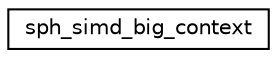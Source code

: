 digraph "Graphical Class Hierarchy"
{
 // LATEX_PDF_SIZE
  edge [fontname="Helvetica",fontsize="10",labelfontname="Helvetica",labelfontsize="10"];
  node [fontname="Helvetica",fontsize="10",shape=record];
  rankdir="LR";
  Node0 [label="sph_simd_big_context",height=0.2,width=0.4,color="black", fillcolor="white", style="filled",URL="$structsph__simd__big__context.html",tooltip=" "];
}
